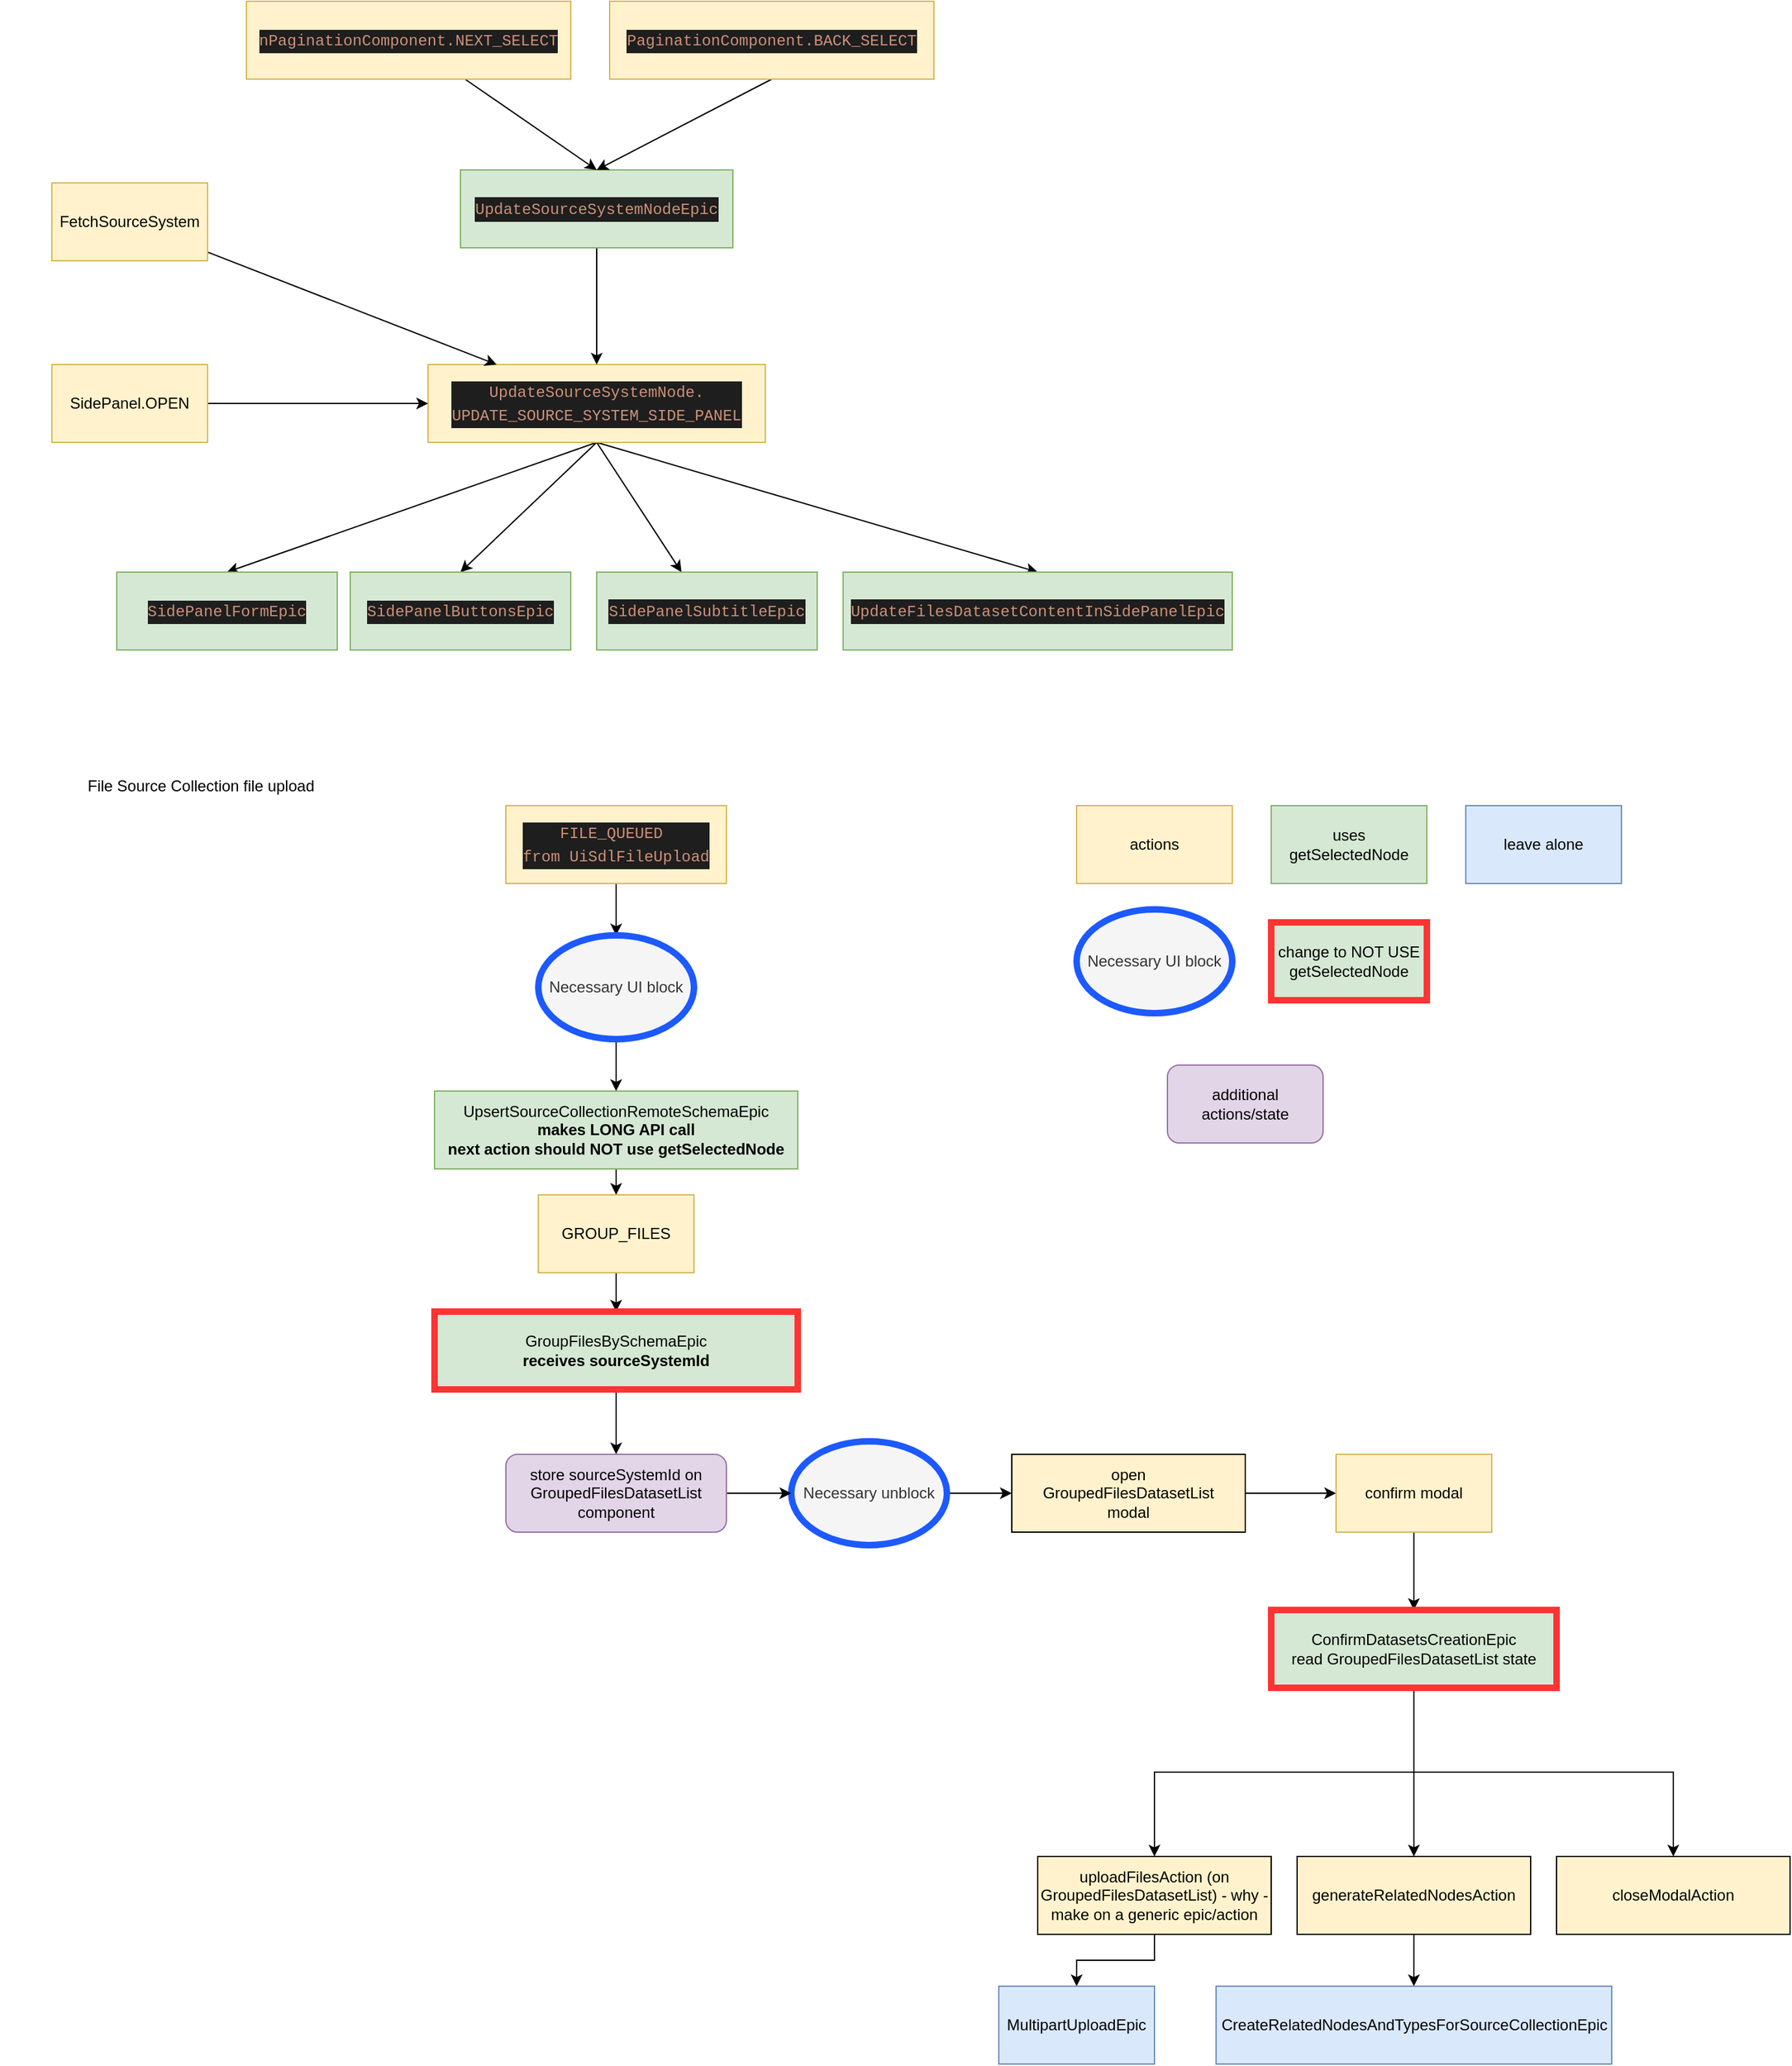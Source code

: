 <mxfile version="15.9.4" type="github">
  <diagram id="98Fgy_vY8vBvvW7fFI1X" name="Page-1">
    <mxGraphModel dx="1162" dy="1909" grid="1" gridSize="10" guides="1" tooltips="1" connect="1" arrows="1" fold="1" page="1" pageScale="1" pageWidth="850" pageHeight="1100" math="0" shadow="0">
      <root>
        <mxCell id="0" />
        <mxCell id="1" parent="0" />
        <mxCell id="Hl1lPG2P-sdQ_9F0dH6l-14" style="rounded=0;orthogonalLoop=1;jettySize=auto;html=1;exitX=0.5;exitY=1;exitDx=0;exitDy=0;" parent="1" source="Hl1lPG2P-sdQ_9F0dH6l-3" target="Hl1lPG2P-sdQ_9F0dH6l-11" edge="1">
          <mxGeometry relative="1" as="geometry" />
        </mxCell>
        <mxCell id="Hl1lPG2P-sdQ_9F0dH6l-17" style="edgeStyle=none;orthogonalLoop=1;jettySize=auto;html=1;exitX=0.5;exitY=1;exitDx=0;exitDy=0;entryX=0.5;entryY=0;entryDx=0;entryDy=0;" parent="1" source="Hl1lPG2P-sdQ_9F0dH6l-3" target="Hl1lPG2P-sdQ_9F0dH6l-9" edge="1">
          <mxGeometry relative="1" as="geometry" />
        </mxCell>
        <mxCell id="Hl1lPG2P-sdQ_9F0dH6l-18" style="edgeStyle=none;orthogonalLoop=1;jettySize=auto;html=1;exitX=0.5;exitY=1;exitDx=0;exitDy=0;entryX=0.5;entryY=0;entryDx=0;entryDy=0;" parent="1" source="Hl1lPG2P-sdQ_9F0dH6l-3" target="Hl1lPG2P-sdQ_9F0dH6l-8" edge="1">
          <mxGeometry relative="1" as="geometry" />
        </mxCell>
        <mxCell id="Hl1lPG2P-sdQ_9F0dH6l-19" style="edgeStyle=none;orthogonalLoop=1;jettySize=auto;html=1;exitX=0.5;exitY=1;exitDx=0;exitDy=0;entryX=0.5;entryY=0;entryDx=0;entryDy=0;" parent="1" source="Hl1lPG2P-sdQ_9F0dH6l-3" target="Hl1lPG2P-sdQ_9F0dH6l-15" edge="1">
          <mxGeometry relative="1" as="geometry" />
        </mxCell>
        <mxCell id="Hl1lPG2P-sdQ_9F0dH6l-3" value="&lt;div style=&quot;color: rgb(212 , 212 , 212) ; background-color: rgb(30 , 30 , 30) ; font-family: &amp;#34;menlo&amp;#34; , &amp;#34;monaco&amp;#34; , &amp;#34;courier new&amp;#34; , monospace ; line-height: 18px&quot;&gt;&lt;span style=&quot;color: #ce9178&quot;&gt;UpdateSourceSystemNode.&lt;br&gt;UPDATE_SOURCE_SYSTEM_SIDE_PANEL&lt;/span&gt;&lt;/div&gt;" style="rounded=0;whiteSpace=wrap;html=1;fillColor=#fff2cc;strokeColor=#d6b656;" parent="1" vertex="1">
          <mxGeometry x="340" y="50" width="260" height="60" as="geometry" />
        </mxCell>
        <mxCell id="Hl1lPG2P-sdQ_9F0dH6l-7" value="" style="edgeStyle=orthogonalEdgeStyle;rounded=0;orthogonalLoop=1;jettySize=auto;html=1;" parent="1" source="Hl1lPG2P-sdQ_9F0dH6l-6" target="Hl1lPG2P-sdQ_9F0dH6l-3" edge="1">
          <mxGeometry relative="1" as="geometry" />
        </mxCell>
        <mxCell id="Hl1lPG2P-sdQ_9F0dH6l-6" value="SidePanel.OPEN" style="rounded=0;whiteSpace=wrap;html=1;fillColor=#fff2cc;strokeColor=#d6b656;" parent="1" vertex="1">
          <mxGeometry x="50" y="50" width="120" height="60" as="geometry" />
        </mxCell>
        <mxCell id="Hl1lPG2P-sdQ_9F0dH6l-8" value="&lt;div style=&quot;color: rgb(212 , 212 , 212) ; background-color: rgb(30 , 30 , 30) ; font-family: &amp;#34;menlo&amp;#34; , &amp;#34;monaco&amp;#34; , &amp;#34;courier new&amp;#34; , monospace ; line-height: 18px&quot;&gt;&lt;span style=&quot;color: #ce9178&quot;&gt;SidePanelFormEpic&lt;/span&gt;&lt;/div&gt;" style="rounded=0;whiteSpace=wrap;html=1;fillColor=#d5e8d4;strokeColor=#82b366;" parent="1" vertex="1">
          <mxGeometry x="100" y="210" width="170" height="60" as="geometry" />
        </mxCell>
        <mxCell id="Hl1lPG2P-sdQ_9F0dH6l-9" value="&lt;div style=&quot;color: rgb(212 , 212 , 212) ; background-color: rgb(30 , 30 , 30) ; font-family: &amp;#34;menlo&amp;#34; , &amp;#34;monaco&amp;#34; , &amp;#34;courier new&amp;#34; , monospace ; line-height: 18px&quot;&gt;&lt;div style=&quot;font-family: &amp;#34;menlo&amp;#34; , &amp;#34;monaco&amp;#34; , &amp;#34;courier new&amp;#34; , monospace ; line-height: 18px&quot;&gt;&lt;span style=&quot;color: #ce9178&quot;&gt;SidePanelButtonsEpic&lt;/span&gt;&lt;/div&gt;&lt;/div&gt;" style="rounded=0;whiteSpace=wrap;html=1;fillColor=#d5e8d4;strokeColor=#82b366;" parent="1" vertex="1">
          <mxGeometry x="280" y="210" width="170" height="60" as="geometry" />
        </mxCell>
        <mxCell id="Hl1lPG2P-sdQ_9F0dH6l-11" value="&lt;div style=&quot;background-color: rgb(30 , 30 , 30) ; line-height: 18px&quot;&gt;&lt;div style=&quot;line-height: 18px&quot;&gt;&lt;font color=&quot;#ce9178&quot; face=&quot;menlo, monaco, courier new, monospace&quot;&gt;SidePanelSubtitleEpic&lt;/font&gt;&lt;br&gt;&lt;/div&gt;&lt;/div&gt;" style="rounded=0;whiteSpace=wrap;html=1;fillColor=#d5e8d4;strokeColor=#82b366;" parent="1" vertex="1">
          <mxGeometry x="470" y="210" width="170" height="60" as="geometry" />
        </mxCell>
        <mxCell id="Hl1lPG2P-sdQ_9F0dH6l-15" value="&lt;div style=&quot;background-color: rgb(30 , 30 , 30) ; line-height: 18px&quot;&gt;&lt;div style=&quot;line-height: 18px&quot;&gt;&lt;font color=&quot;#ce9178&quot; face=&quot;menlo, monaco, courier new, monospace&quot;&gt;UpdateFilesDatasetContentInSidePanelEpic&lt;/font&gt;&lt;br&gt;&lt;/div&gt;&lt;/div&gt;" style="rounded=0;whiteSpace=wrap;html=1;fillColor=#d5e8d4;strokeColor=#82b366;" parent="1" vertex="1">
          <mxGeometry x="660" y="210" width="300" height="60" as="geometry" />
        </mxCell>
        <mxCell id="Hl1lPG2P-sdQ_9F0dH6l-21" value="" style="edgeStyle=none;orthogonalLoop=1;jettySize=auto;html=1;" parent="1" source="Hl1lPG2P-sdQ_9F0dH6l-20" target="Hl1lPG2P-sdQ_9F0dH6l-3" edge="1">
          <mxGeometry relative="1" as="geometry" />
        </mxCell>
        <mxCell id="Hl1lPG2P-sdQ_9F0dH6l-20" value="FetchSourceSystem" style="rounded=0;whiteSpace=wrap;html=1;fillColor=#fff2cc;strokeColor=#d6b656;" parent="1" vertex="1">
          <mxGeometry x="50" y="-90" width="120" height="60" as="geometry" />
        </mxCell>
        <mxCell id="Hl1lPG2P-sdQ_9F0dH6l-23" value="" style="edgeStyle=none;orthogonalLoop=1;jettySize=auto;html=1;" parent="1" source="Hl1lPG2P-sdQ_9F0dH6l-22" target="Hl1lPG2P-sdQ_9F0dH6l-3" edge="1">
          <mxGeometry relative="1" as="geometry" />
        </mxCell>
        <mxCell id="Hl1lPG2P-sdQ_9F0dH6l-22" value="&lt;div style=&quot;background-color: rgb(30 , 30 , 30) ; line-height: 18px&quot;&gt;&lt;div style=&quot;line-height: 18px&quot;&gt;&lt;font color=&quot;#ce9178&quot; face=&quot;menlo, monaco, courier new, monospace&quot;&gt;UpdateSourceSystemNodeEpic&lt;/font&gt;&lt;br&gt;&lt;/div&gt;&lt;/div&gt;" style="rounded=0;whiteSpace=wrap;html=1;fillColor=#d5e8d4;strokeColor=#82b366;" parent="1" vertex="1">
          <mxGeometry x="365" y="-100" width="210" height="60" as="geometry" />
        </mxCell>
        <mxCell id="Hl1lPG2P-sdQ_9F0dH6l-27" style="edgeStyle=none;orthogonalLoop=1;jettySize=auto;html=1;entryX=0.5;entryY=0;entryDx=0;entryDy=0;" parent="1" source="Hl1lPG2P-sdQ_9F0dH6l-24" target="Hl1lPG2P-sdQ_9F0dH6l-22" edge="1">
          <mxGeometry relative="1" as="geometry" />
        </mxCell>
        <mxCell id="Hl1lPG2P-sdQ_9F0dH6l-24" value="&lt;div style=&quot;color: rgb(212 , 212 , 212) ; background-color: rgb(30 , 30 , 30) ; font-family: &amp;#34;menlo&amp;#34; , &amp;#34;monaco&amp;#34; , &amp;#34;courier new&amp;#34; , monospace ; line-height: 18px&quot;&gt;&lt;span style=&quot;color: #ce9178&quot;&gt;nPaginationComponent.NEXT_SELECT&lt;/span&gt;&lt;/div&gt;" style="rounded=0;whiteSpace=wrap;html=1;fillColor=#fff2cc;strokeColor=#d6b656;" parent="1" vertex="1">
          <mxGeometry x="200" y="-230" width="250" height="60" as="geometry" />
        </mxCell>
        <mxCell id="Hl1lPG2P-sdQ_9F0dH6l-28" style="edgeStyle=none;orthogonalLoop=1;jettySize=auto;html=1;exitX=0.5;exitY=1;exitDx=0;exitDy=0;" parent="1" source="Hl1lPG2P-sdQ_9F0dH6l-25" edge="1">
          <mxGeometry relative="1" as="geometry">
            <mxPoint x="470" y="-100" as="targetPoint" />
          </mxGeometry>
        </mxCell>
        <mxCell id="Hl1lPG2P-sdQ_9F0dH6l-25" value="&lt;div style=&quot;color: rgb(212 , 212 , 212) ; background-color: rgb(30 , 30 , 30) ; font-family: &amp;#34;menlo&amp;#34; , &amp;#34;monaco&amp;#34; , &amp;#34;courier new&amp;#34; , monospace ; line-height: 18px&quot;&gt;&lt;span style=&quot;color: #ce9178&quot;&gt;PaginationComponent.BACK_SELECT&lt;/span&gt;&lt;/div&gt;" style="rounded=0;whiteSpace=wrap;html=1;fillColor=#fff2cc;strokeColor=#d6b656;" parent="1" vertex="1">
          <mxGeometry x="480" y="-230" width="250" height="60" as="geometry" />
        </mxCell>
        <mxCell id="Hl1lPG2P-sdQ_9F0dH6l-26" style="edgeStyle=none;orthogonalLoop=1;jettySize=auto;html=1;exitX=0.75;exitY=1;exitDx=0;exitDy=0;" parent="1" source="Hl1lPG2P-sdQ_9F0dH6l-24" target="Hl1lPG2P-sdQ_9F0dH6l-24" edge="1">
          <mxGeometry relative="1" as="geometry" />
        </mxCell>
        <mxCell id="2Yz-atDgkZcWUU1kS4eH-4" value="" style="edgeStyle=orthogonalEdgeStyle;rounded=0;orthogonalLoop=1;jettySize=auto;html=1;" edge="1" parent="1" source="2Yz-atDgkZcWUU1kS4eH-1" target="2Yz-atDgkZcWUU1kS4eH-2">
          <mxGeometry relative="1" as="geometry" />
        </mxCell>
        <mxCell id="2Yz-atDgkZcWUU1kS4eH-1" value="UpsertSourceCollectionRemoteSchemaEpic&lt;br&gt;&lt;b&gt;makes LONG API call&lt;br&gt;next action should NOT use getSelectedNode&lt;br&gt;&lt;/b&gt;" style="rounded=0;whiteSpace=wrap;html=1;fillColor=#d5e8d4;strokeColor=#82b366;" vertex="1" parent="1">
          <mxGeometry x="345" y="610" width="280" height="60" as="geometry" />
        </mxCell>
        <mxCell id="2Yz-atDgkZcWUU1kS4eH-6" value="" style="edgeStyle=orthogonalEdgeStyle;rounded=0;orthogonalLoop=1;jettySize=auto;html=1;" edge="1" parent="1" source="2Yz-atDgkZcWUU1kS4eH-2" target="2Yz-atDgkZcWUU1kS4eH-5">
          <mxGeometry relative="1" as="geometry" />
        </mxCell>
        <mxCell id="2Yz-atDgkZcWUU1kS4eH-2" value="GROUP_FILES" style="rounded=0;whiteSpace=wrap;html=1;fillColor=#fff2cc;strokeColor=#d6b656;" vertex="1" parent="1">
          <mxGeometry x="425" y="690" width="120" height="60" as="geometry" />
        </mxCell>
        <mxCell id="2Yz-atDgkZcWUU1kS4eH-3" value="File Source Collection file upload" style="text;html=1;strokeColor=none;fillColor=none;align=center;verticalAlign=middle;whiteSpace=wrap;rounded=0;" vertex="1" parent="1">
          <mxGeometry x="10" y="360" width="310" height="30" as="geometry" />
        </mxCell>
        <mxCell id="2Yz-atDgkZcWUU1kS4eH-26" value="" style="edgeStyle=orthogonalEdgeStyle;rounded=0;orthogonalLoop=1;jettySize=auto;html=1;" edge="1" parent="1" source="2Yz-atDgkZcWUU1kS4eH-5" target="2Yz-atDgkZcWUU1kS4eH-25">
          <mxGeometry relative="1" as="geometry" />
        </mxCell>
        <mxCell id="2Yz-atDgkZcWUU1kS4eH-5" value="GroupFilesBySchemaEpic&lt;br&gt;&lt;b&gt;receives sourceSystemId&lt;/b&gt;" style="rounded=0;whiteSpace=wrap;html=1;fillColor=#d5e8d4;strokeColor=#FF3333;strokeWidth=5;" vertex="1" parent="1">
          <mxGeometry x="345" y="780" width="280" height="60" as="geometry" />
        </mxCell>
        <mxCell id="2Yz-atDgkZcWUU1kS4eH-7" value="uses getSelectedNode" style="rounded=0;whiteSpace=wrap;html=1;fillColor=#d5e8d4;strokeColor=#82b366;" vertex="1" parent="1">
          <mxGeometry x="990" y="390" width="120" height="60" as="geometry" />
        </mxCell>
        <mxCell id="2Yz-atDgkZcWUU1kS4eH-14" value="" style="edgeStyle=orthogonalEdgeStyle;rounded=0;orthogonalLoop=1;jettySize=auto;html=1;" edge="1" parent="1" source="2Yz-atDgkZcWUU1kS4eH-8" target="2Yz-atDgkZcWUU1kS4eH-13">
          <mxGeometry relative="1" as="geometry" />
        </mxCell>
        <mxCell id="2Yz-atDgkZcWUU1kS4eH-8" value="&lt;div style=&quot;color: rgb(212 , 212 , 212) ; background-color: rgb(30 , 30 , 30) ; font-family: &amp;#34;menlo&amp;#34; , &amp;#34;monaco&amp;#34; , &amp;#34;courier new&amp;#34; , monospace ; font-weight: normal ; font-size: 12px ; line-height: 18px&quot;&gt;&lt;div&gt;&lt;span style=&quot;color: #ce9178&quot;&gt;FILE_QUEUED&amp;nbsp;&lt;br&gt;from UiSdlFileUpload&lt;/span&gt;&lt;/div&gt;&lt;/div&gt;" style="rounded=0;whiteSpace=wrap;html=1;fillColor=#fff2cc;strokeColor=#d6b656;" vertex="1" parent="1">
          <mxGeometry x="400" y="390" width="170" height="60" as="geometry" />
        </mxCell>
        <mxCell id="2Yz-atDgkZcWUU1kS4eH-11" value="change to NOT USE getSelectedNode" style="rounded=0;whiteSpace=wrap;html=1;fillColor=#d5e8d4;strokeColor=#FF3333;strokeWidth=5;" vertex="1" parent="1">
          <mxGeometry x="990" y="480" width="120" height="60" as="geometry" />
        </mxCell>
        <mxCell id="2Yz-atDgkZcWUU1kS4eH-15" value="" style="edgeStyle=orthogonalEdgeStyle;rounded=0;orthogonalLoop=1;jettySize=auto;html=1;" edge="1" parent="1" source="2Yz-atDgkZcWUU1kS4eH-13" target="2Yz-atDgkZcWUU1kS4eH-1">
          <mxGeometry relative="1" as="geometry" />
        </mxCell>
        <mxCell id="2Yz-atDgkZcWUU1kS4eH-13" value="Necessary UI block" style="ellipse;whiteSpace=wrap;html=1;strokeColor=#1C59FF;strokeWidth=5;fillColor=#f5f5f5;fontColor=#333333;" vertex="1" parent="1">
          <mxGeometry x="425" y="490" width="120" height="80" as="geometry" />
        </mxCell>
        <mxCell id="2Yz-atDgkZcWUU1kS4eH-30" value="" style="edgeStyle=orthogonalEdgeStyle;rounded=0;orthogonalLoop=1;jettySize=auto;html=1;" edge="1" parent="1" source="2Yz-atDgkZcWUU1kS4eH-16" target="2Yz-atDgkZcWUU1kS4eH-29">
          <mxGeometry relative="1" as="geometry" />
        </mxCell>
        <mxCell id="2Yz-atDgkZcWUU1kS4eH-16" value="open&lt;br&gt;GroupedFilesDatasetList&lt;br&gt;modal" style="rounded=0;whiteSpace=wrap;html=1;strokeColor=default;strokeWidth=1;fillColor=#fff2cc;" vertex="1" parent="1">
          <mxGeometry x="790" y="890" width="180" height="60" as="geometry" />
        </mxCell>
        <mxCell id="2Yz-atDgkZcWUU1kS4eH-18" value="Necessary UI block" style="ellipse;whiteSpace=wrap;html=1;strokeColor=#1C59FF;strokeWidth=5;fillColor=#f5f5f5;fontColor=#333333;" vertex="1" parent="1">
          <mxGeometry x="840" y="470" width="120" height="80" as="geometry" />
        </mxCell>
        <mxCell id="2Yz-atDgkZcWUU1kS4eH-28" value="" style="edgeStyle=orthogonalEdgeStyle;rounded=0;orthogonalLoop=1;jettySize=auto;html=1;" edge="1" parent="1" source="2Yz-atDgkZcWUU1kS4eH-19" target="2Yz-atDgkZcWUU1kS4eH-16">
          <mxGeometry relative="1" as="geometry" />
        </mxCell>
        <mxCell id="2Yz-atDgkZcWUU1kS4eH-19" value="Necessary unblock" style="ellipse;whiteSpace=wrap;html=1;strokeColor=#1C59FF;strokeWidth=5;fillColor=#f5f5f5;fontColor=#333333;" vertex="1" parent="1">
          <mxGeometry x="620" y="880" width="120" height="80" as="geometry" />
        </mxCell>
        <mxCell id="2Yz-atDgkZcWUU1kS4eH-24" value="additional actions/state" style="rounded=1;whiteSpace=wrap;html=1;strokeColor=#9673a6;strokeWidth=1;fillColor=#e1d5e7;" vertex="1" parent="1">
          <mxGeometry x="910" y="590" width="120" height="60" as="geometry" />
        </mxCell>
        <mxCell id="2Yz-atDgkZcWUU1kS4eH-27" value="" style="edgeStyle=orthogonalEdgeStyle;rounded=0;orthogonalLoop=1;jettySize=auto;html=1;" edge="1" parent="1" source="2Yz-atDgkZcWUU1kS4eH-25" target="2Yz-atDgkZcWUU1kS4eH-19">
          <mxGeometry relative="1" as="geometry" />
        </mxCell>
        <mxCell id="2Yz-atDgkZcWUU1kS4eH-25" value="store sourceSystemId on GroupedFilesDatasetList&lt;br&gt;component" style="rounded=1;whiteSpace=wrap;html=1;strokeColor=#9673a6;strokeWidth=1;fillColor=#e1d5e7;" vertex="1" parent="1">
          <mxGeometry x="400" y="890" width="170" height="60" as="geometry" />
        </mxCell>
        <mxCell id="2Yz-atDgkZcWUU1kS4eH-37" value="" style="edgeStyle=orthogonalEdgeStyle;rounded=0;orthogonalLoop=1;jettySize=auto;html=1;" edge="1" parent="1" source="2Yz-atDgkZcWUU1kS4eH-29" target="2Yz-atDgkZcWUU1kS4eH-33">
          <mxGeometry relative="1" as="geometry" />
        </mxCell>
        <mxCell id="2Yz-atDgkZcWUU1kS4eH-29" value="confirm modal" style="rounded=0;whiteSpace=wrap;html=1;strokeColor=#d6b656;strokeWidth=1;fillColor=#fff2cc;" vertex="1" parent="1">
          <mxGeometry x="1040" y="890" width="120" height="60" as="geometry" />
        </mxCell>
        <mxCell id="2Yz-atDgkZcWUU1kS4eH-31" value="actions" style="rounded=0;whiteSpace=wrap;html=1;strokeColor=#d6b656;strokeWidth=1;fillColor=#fff2cc;" vertex="1" parent="1">
          <mxGeometry x="840" y="390" width="120" height="60" as="geometry" />
        </mxCell>
        <mxCell id="2Yz-atDgkZcWUU1kS4eH-43" value="" style="edgeStyle=orthogonalEdgeStyle;rounded=0;orthogonalLoop=1;jettySize=auto;html=1;" edge="1" parent="1" source="2Yz-atDgkZcWUU1kS4eH-33" target="2Yz-atDgkZcWUU1kS4eH-38">
          <mxGeometry relative="1" as="geometry" />
        </mxCell>
        <mxCell id="2Yz-atDgkZcWUU1kS4eH-45" style="edgeStyle=orthogonalEdgeStyle;rounded=0;orthogonalLoop=1;jettySize=auto;html=1;exitX=0.5;exitY=1;exitDx=0;exitDy=0;" edge="1" parent="1" source="2Yz-atDgkZcWUU1kS4eH-33" target="2Yz-atDgkZcWUU1kS4eH-44">
          <mxGeometry relative="1" as="geometry" />
        </mxCell>
        <mxCell id="2Yz-atDgkZcWUU1kS4eH-48" style="edgeStyle=orthogonalEdgeStyle;rounded=0;orthogonalLoop=1;jettySize=auto;html=1;exitX=0.5;exitY=1;exitDx=0;exitDy=0;" edge="1" parent="1" source="2Yz-atDgkZcWUU1kS4eH-33" target="2Yz-atDgkZcWUU1kS4eH-46">
          <mxGeometry relative="1" as="geometry" />
        </mxCell>
        <mxCell id="2Yz-atDgkZcWUU1kS4eH-33" value="ConfirmDatasetsCreationEpic&lt;br&gt;read GroupedFilesDatasetList state" style="rounded=0;whiteSpace=wrap;html=1;fillColor=#d5e8d4;strokeColor=#FF3333;strokeWidth=5;" vertex="1" parent="1">
          <mxGeometry x="990" y="1010" width="220" height="60" as="geometry" />
        </mxCell>
        <mxCell id="2Yz-atDgkZcWUU1kS4eH-42" value="" style="edgeStyle=orthogonalEdgeStyle;rounded=0;orthogonalLoop=1;jettySize=auto;html=1;" edge="1" parent="1" source="2Yz-atDgkZcWUU1kS4eH-38" target="2Yz-atDgkZcWUU1kS4eH-41">
          <mxGeometry relative="1" as="geometry" />
        </mxCell>
        <mxCell id="2Yz-atDgkZcWUU1kS4eH-38" value="uploadFilesAction (on GroupedFilesDatasetList) - why - make on a generic epic/action" style="rounded=0;whiteSpace=wrap;html=1;strokeColor=default;strokeWidth=1;fillColor=#fff2cc;" vertex="1" parent="1">
          <mxGeometry x="810" y="1200" width="180" height="60" as="geometry" />
        </mxCell>
        <mxCell id="2Yz-atDgkZcWUU1kS4eH-40" value="leave alone" style="rounded=0;whiteSpace=wrap;html=1;fillColor=#dae8fc;strokeColor=#6c8ebf;" vertex="1" parent="1">
          <mxGeometry x="1140" y="390" width="120" height="60" as="geometry" />
        </mxCell>
        <mxCell id="2Yz-atDgkZcWUU1kS4eH-41" value="MultipartUploadEpic" style="rounded=0;whiteSpace=wrap;html=1;fillColor=#dae8fc;strokeColor=#6c8ebf;" vertex="1" parent="1">
          <mxGeometry x="780" y="1300" width="120" height="60" as="geometry" />
        </mxCell>
        <mxCell id="2Yz-atDgkZcWUU1kS4eH-44" value="closeModalAction" style="rounded=0;whiteSpace=wrap;html=1;strokeColor=default;strokeWidth=1;fillColor=#fff2cc;" vertex="1" parent="1">
          <mxGeometry x="1210" y="1200" width="180" height="60" as="geometry" />
        </mxCell>
        <mxCell id="2Yz-atDgkZcWUU1kS4eH-49" value="" style="edgeStyle=orthogonalEdgeStyle;rounded=0;orthogonalLoop=1;jettySize=auto;html=1;" edge="1" parent="1" source="2Yz-atDgkZcWUU1kS4eH-46" target="2Yz-atDgkZcWUU1kS4eH-47">
          <mxGeometry relative="1" as="geometry" />
        </mxCell>
        <mxCell id="2Yz-atDgkZcWUU1kS4eH-46" value="generateRelatedNodesAction" style="rounded=0;whiteSpace=wrap;html=1;strokeColor=default;strokeWidth=1;fillColor=#fff2cc;" vertex="1" parent="1">
          <mxGeometry x="1010" y="1200" width="180" height="60" as="geometry" />
        </mxCell>
        <mxCell id="2Yz-atDgkZcWUU1kS4eH-47" value="CreateRelatedNodesAndTypesForSourceCollectionEpic" style="rounded=0;whiteSpace=wrap;html=1;fillColor=#dae8fc;strokeColor=#6c8ebf;" vertex="1" parent="1">
          <mxGeometry x="947.5" y="1300" width="305" height="60" as="geometry" />
        </mxCell>
      </root>
    </mxGraphModel>
  </diagram>
</mxfile>
